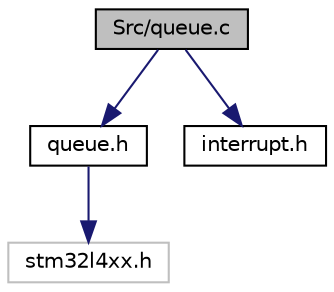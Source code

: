 digraph "Src/queue.c"
{
  edge [fontname="Helvetica",fontsize="10",labelfontname="Helvetica",labelfontsize="10"];
  node [fontname="Helvetica",fontsize="10",shape=record];
  Node0 [label="Src/queue.c",height=0.2,width=0.4,color="black", fillcolor="grey75", style="filled", fontcolor="black"];
  Node0 -> Node1 [color="midnightblue",fontsize="10",style="solid"];
  Node1 [label="queue.h",height=0.2,width=0.4,color="black", fillcolor="white", style="filled",URL="$queue_8h.html"];
  Node1 -> Node2 [color="midnightblue",fontsize="10",style="solid"];
  Node2 [label="stm32l4xx.h",height=0.2,width=0.4,color="grey75", fillcolor="white", style="filled"];
  Node0 -> Node3 [color="midnightblue",fontsize="10",style="solid"];
  Node3 [label="interrupt.h",height=0.2,width=0.4,color="black", fillcolor="white", style="filled",URL="$interrupt_8h.html"];
}
